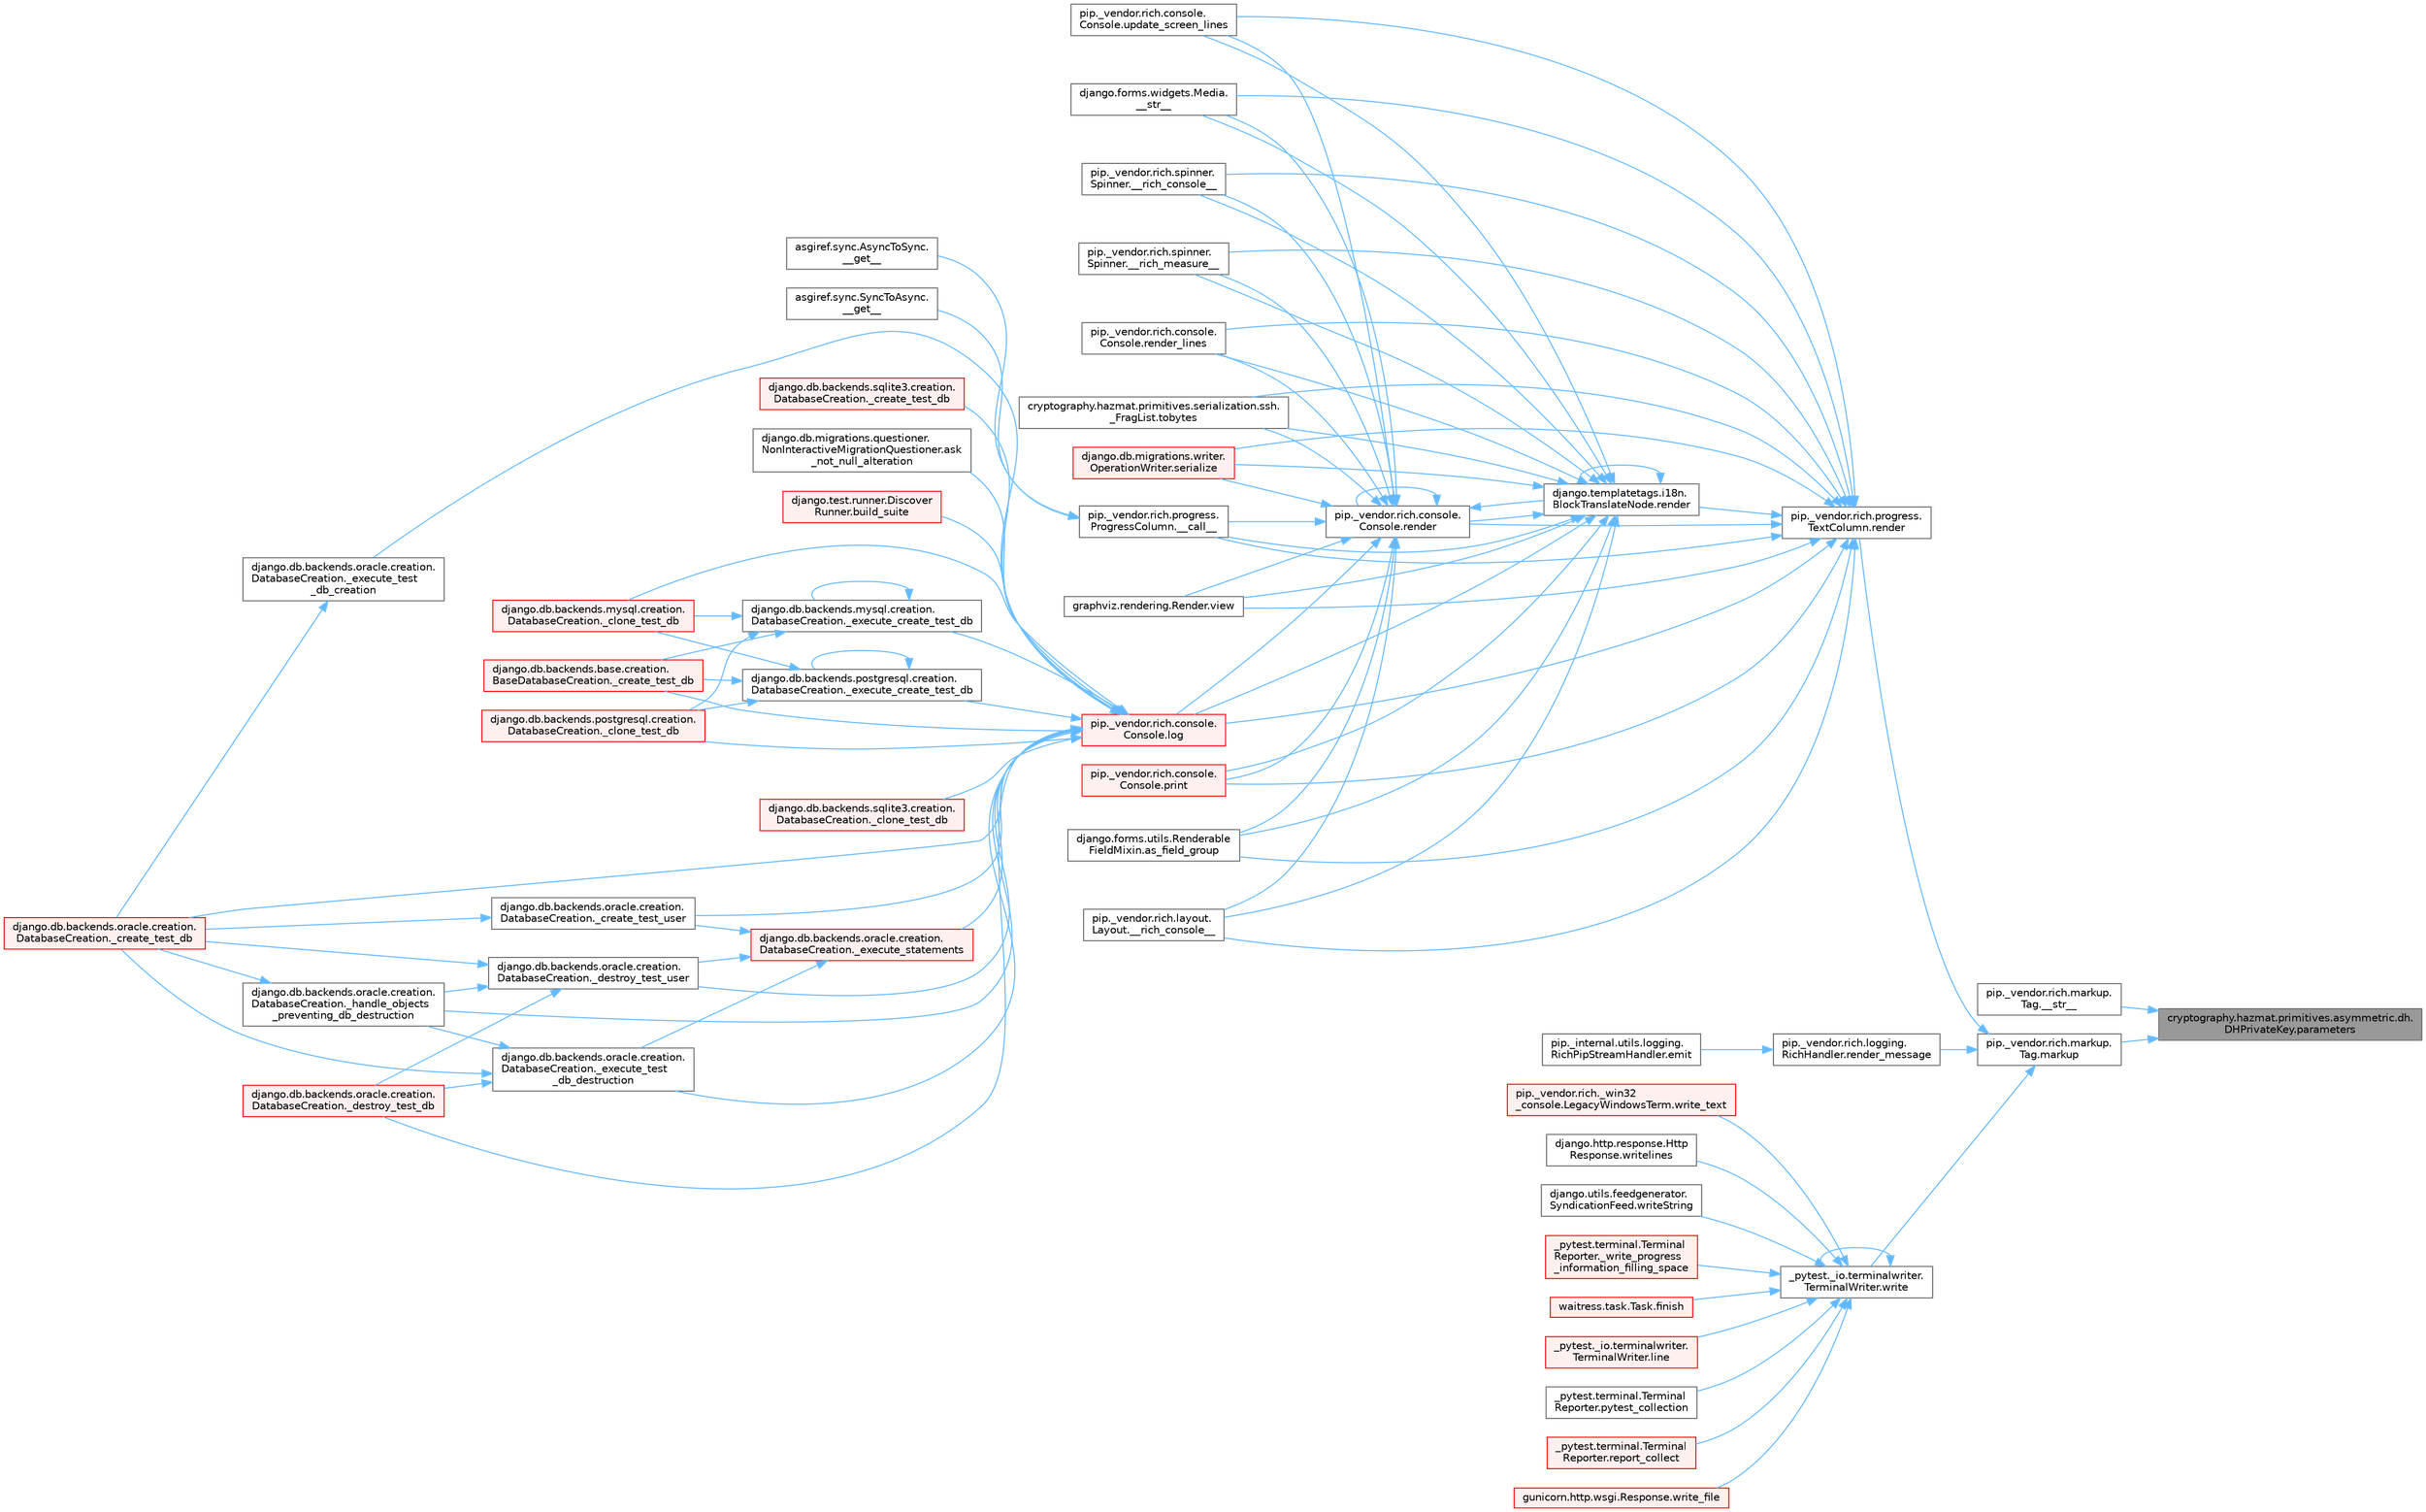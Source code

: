 digraph "cryptography.hazmat.primitives.asymmetric.dh.DHPrivateKey.parameters"
{
 // LATEX_PDF_SIZE
  bgcolor="transparent";
  edge [fontname=Helvetica,fontsize=10,labelfontname=Helvetica,labelfontsize=10];
  node [fontname=Helvetica,fontsize=10,shape=box,height=0.2,width=0.4];
  rankdir="RL";
  Node1 [id="Node000001",label="cryptography.hazmat.primitives.asymmetric.dh.\lDHPrivateKey.parameters",height=0.2,width=0.4,color="gray40", fillcolor="grey60", style="filled", fontcolor="black",tooltip=" "];
  Node1 -> Node2 [id="edge1_Node000001_Node000002",dir="back",color="steelblue1",style="solid",tooltip=" "];
  Node2 [id="Node000002",label="pip._vendor.rich.markup.\lTag.__str__",height=0.2,width=0.4,color="grey40", fillcolor="white", style="filled",URL="$classpip_1_1__vendor_1_1rich_1_1markup_1_1_tag.html#a4c97a7d577cbdd280448b58bec778bc9",tooltip=" "];
  Node1 -> Node3 [id="edge2_Node000001_Node000003",dir="back",color="steelblue1",style="solid",tooltip=" "];
  Node3 [id="Node000003",label="pip._vendor.rich.markup.\lTag.markup",height=0.2,width=0.4,color="grey40", fillcolor="white", style="filled",URL="$classpip_1_1__vendor_1_1rich_1_1markup_1_1_tag.html#a1722e347d06673b835e29af70bf349ac",tooltip=" "];
  Node3 -> Node4 [id="edge3_Node000003_Node000004",dir="back",color="steelblue1",style="solid",tooltip=" "];
  Node4 [id="Node000004",label="pip._vendor.rich.progress.\lTextColumn.render",height=0.2,width=0.4,color="grey40", fillcolor="white", style="filled",URL="$classpip_1_1__vendor_1_1rich_1_1progress_1_1_text_column.html#aa566414ed53b0899afd058be186dce96",tooltip=" "];
  Node4 -> Node5 [id="edge4_Node000004_Node000005",dir="back",color="steelblue1",style="solid",tooltip=" "];
  Node5 [id="Node000005",label="pip._vendor.rich.progress.\lProgressColumn.__call__",height=0.2,width=0.4,color="grey40", fillcolor="white", style="filled",URL="$classpip_1_1__vendor_1_1rich_1_1progress_1_1_progress_column.html#ae0c399be74222f949edb0fa5324cf6ea",tooltip=" "];
  Node5 -> Node6 [id="edge5_Node000005_Node000006",dir="back",color="steelblue1",style="solid",tooltip=" "];
  Node6 [id="Node000006",label="asgiref.sync.AsyncToSync.\l__get__",height=0.2,width=0.4,color="grey40", fillcolor="white", style="filled",URL="$classasgiref_1_1sync_1_1_async_to_sync.html#a23e9ef7a73da98dad9e3f4e65846969b",tooltip=" "];
  Node5 -> Node7 [id="edge6_Node000005_Node000007",dir="back",color="steelblue1",style="solid",tooltip=" "];
  Node7 [id="Node000007",label="asgiref.sync.SyncToAsync.\l__get__",height=0.2,width=0.4,color="grey40", fillcolor="white", style="filled",URL="$classasgiref_1_1sync_1_1_sync_to_async.html#aebdfbe3f01079a529fd2f39810597381",tooltip=" "];
  Node4 -> Node8 [id="edge7_Node000004_Node000008",dir="back",color="steelblue1",style="solid",tooltip=" "];
  Node8 [id="Node000008",label="pip._vendor.rich.layout.\lLayout.__rich_console__",height=0.2,width=0.4,color="grey40", fillcolor="white", style="filled",URL="$classpip_1_1__vendor_1_1rich_1_1layout_1_1_layout.html#ac39cb3d17d2b0324ee1b0dada41a3ebd",tooltip=" "];
  Node4 -> Node9 [id="edge8_Node000004_Node000009",dir="back",color="steelblue1",style="solid",tooltip=" "];
  Node9 [id="Node000009",label="pip._vendor.rich.spinner.\lSpinner.__rich_console__",height=0.2,width=0.4,color="grey40", fillcolor="white", style="filled",URL="$classpip_1_1__vendor_1_1rich_1_1spinner_1_1_spinner.html#a6883d8dced19ac48d4dfc74f776357fd",tooltip=" "];
  Node4 -> Node10 [id="edge9_Node000004_Node000010",dir="back",color="steelblue1",style="solid",tooltip=" "];
  Node10 [id="Node000010",label="pip._vendor.rich.spinner.\lSpinner.__rich_measure__",height=0.2,width=0.4,color="grey40", fillcolor="white", style="filled",URL="$classpip_1_1__vendor_1_1rich_1_1spinner_1_1_spinner.html#a89745682c823c44a31bae8e8d07869f5",tooltip=" "];
  Node4 -> Node11 [id="edge10_Node000004_Node000011",dir="back",color="steelblue1",style="solid",tooltip=" "];
  Node11 [id="Node000011",label="django.forms.widgets.Media.\l__str__",height=0.2,width=0.4,color="grey40", fillcolor="white", style="filled",URL="$classdjango_1_1forms_1_1widgets_1_1_media.html#ae1651710548a7d9f14f036d035012d21",tooltip=" "];
  Node4 -> Node12 [id="edge11_Node000004_Node000012",dir="back",color="steelblue1",style="solid",tooltip=" "];
  Node12 [id="Node000012",label="django.forms.utils.Renderable\lFieldMixin.as_field_group",height=0.2,width=0.4,color="grey40", fillcolor="white", style="filled",URL="$classdjango_1_1forms_1_1utils_1_1_renderable_field_mixin.html#a1e9a1b4f790ea694431554267fd5d74c",tooltip=" "];
  Node4 -> Node13 [id="edge12_Node000004_Node000013",dir="back",color="steelblue1",style="solid",tooltip=" "];
  Node13 [id="Node000013",label="pip._vendor.rich.console.\lConsole.log",height=0.2,width=0.4,color="red", fillcolor="#FFF0F0", style="filled",URL="$classpip_1_1__vendor_1_1rich_1_1console_1_1_console.html#af9c77e39f9413fc2b134c60cfa23b0f1",tooltip=" "];
  Node13 -> Node14 [id="edge13_Node000013_Node000014",dir="back",color="steelblue1",style="solid",tooltip=" "];
  Node14 [id="Node000014",label="django.db.backends.mysql.creation.\lDatabaseCreation._clone_test_db",height=0.2,width=0.4,color="red", fillcolor="#FFF0F0", style="filled",URL="$classdjango_1_1db_1_1backends_1_1mysql_1_1creation_1_1_database_creation.html#ab4d99b6a9b6a81141d0fba9440d91619",tooltip=" "];
  Node13 -> Node16 [id="edge14_Node000013_Node000016",dir="back",color="steelblue1",style="solid",tooltip=" "];
  Node16 [id="Node000016",label="django.db.backends.postgresql.creation.\lDatabaseCreation._clone_test_db",height=0.2,width=0.4,color="red", fillcolor="#FFF0F0", style="filled",URL="$classdjango_1_1db_1_1backends_1_1postgresql_1_1creation_1_1_database_creation.html#ab57e8a2ba94a8a4888fd435036b4c322",tooltip=" "];
  Node13 -> Node17 [id="edge15_Node000013_Node000017",dir="back",color="steelblue1",style="solid",tooltip=" "];
  Node17 [id="Node000017",label="django.db.backends.sqlite3.creation.\lDatabaseCreation._clone_test_db",height=0.2,width=0.4,color="red", fillcolor="#FFF0F0", style="filled",URL="$classdjango_1_1db_1_1backends_1_1sqlite3_1_1creation_1_1_database_creation.html#a43a28bd11187e2b0677fd0be7643387b",tooltip=" "];
  Node13 -> Node18 [id="edge16_Node000013_Node000018",dir="back",color="steelblue1",style="solid",tooltip=" "];
  Node18 [id="Node000018",label="django.db.backends.base.creation.\lBaseDatabaseCreation._create_test_db",height=0.2,width=0.4,color="red", fillcolor="#FFF0F0", style="filled",URL="$classdjango_1_1db_1_1backends_1_1base_1_1creation_1_1_base_database_creation.html#a3782aff49b95503af2f0e518a10dc22d",tooltip=" "];
  Node13 -> Node20 [id="edge17_Node000013_Node000020",dir="back",color="steelblue1",style="solid",tooltip=" "];
  Node20 [id="Node000020",label="django.db.backends.oracle.creation.\lDatabaseCreation._create_test_db",height=0.2,width=0.4,color="red", fillcolor="#FFF0F0", style="filled",URL="$classdjango_1_1db_1_1backends_1_1oracle_1_1creation_1_1_database_creation.html#aea03f2099a0f6691226755c6b60c133f",tooltip=" "];
  Node13 -> Node21 [id="edge18_Node000013_Node000021",dir="back",color="steelblue1",style="solid",tooltip=" "];
  Node21 [id="Node000021",label="django.db.backends.sqlite3.creation.\lDatabaseCreation._create_test_db",height=0.2,width=0.4,color="red", fillcolor="#FFF0F0", style="filled",URL="$classdjango_1_1db_1_1backends_1_1sqlite3_1_1creation_1_1_database_creation.html#a67d2c057a1e604f78b379e63cd6bff28",tooltip=" "];
  Node13 -> Node22 [id="edge19_Node000013_Node000022",dir="back",color="steelblue1",style="solid",tooltip=" "];
  Node22 [id="Node000022",label="django.db.backends.oracle.creation.\lDatabaseCreation._create_test_user",height=0.2,width=0.4,color="grey40", fillcolor="white", style="filled",URL="$classdjango_1_1db_1_1backends_1_1oracle_1_1creation_1_1_database_creation.html#a59ea754a7f0af2c6d24086c033e1a0dd",tooltip=" "];
  Node22 -> Node20 [id="edge20_Node000022_Node000020",dir="back",color="steelblue1",style="solid",tooltip=" "];
  Node13 -> Node23 [id="edge21_Node000013_Node000023",dir="back",color="steelblue1",style="solid",tooltip=" "];
  Node23 [id="Node000023",label="django.db.backends.oracle.creation.\lDatabaseCreation._destroy_test_db",height=0.2,width=0.4,color="red", fillcolor="#FFF0F0", style="filled",URL="$classdjango_1_1db_1_1backends_1_1oracle_1_1creation_1_1_database_creation.html#a08dd28500eb796fba820014d705845e1",tooltip=" "];
  Node13 -> Node25 [id="edge22_Node000013_Node000025",dir="back",color="steelblue1",style="solid",tooltip=" "];
  Node25 [id="Node000025",label="django.db.backends.oracle.creation.\lDatabaseCreation._destroy_test_user",height=0.2,width=0.4,color="grey40", fillcolor="white", style="filled",URL="$classdjango_1_1db_1_1backends_1_1oracle_1_1creation_1_1_database_creation.html#ac5b566d811b2dcccb9c6c125486ec8b9",tooltip=" "];
  Node25 -> Node20 [id="edge23_Node000025_Node000020",dir="back",color="steelblue1",style="solid",tooltip=" "];
  Node25 -> Node23 [id="edge24_Node000025_Node000023",dir="back",color="steelblue1",style="solid",tooltip=" "];
  Node25 -> Node26 [id="edge25_Node000025_Node000026",dir="back",color="steelblue1",style="solid",tooltip=" "];
  Node26 [id="Node000026",label="django.db.backends.oracle.creation.\lDatabaseCreation._handle_objects\l_preventing_db_destruction",height=0.2,width=0.4,color="grey40", fillcolor="white", style="filled",URL="$classdjango_1_1db_1_1backends_1_1oracle_1_1creation_1_1_database_creation.html#a1c37c804f0a89dbadda5bc9fd5b601af",tooltip=" "];
  Node26 -> Node20 [id="edge26_Node000026_Node000020",dir="back",color="steelblue1",style="solid",tooltip=" "];
  Node13 -> Node27 [id="edge27_Node000013_Node000027",dir="back",color="steelblue1",style="solid",tooltip=" "];
  Node27 [id="Node000027",label="django.db.backends.mysql.creation.\lDatabaseCreation._execute_create_test_db",height=0.2,width=0.4,color="grey40", fillcolor="white", style="filled",URL="$classdjango_1_1db_1_1backends_1_1mysql_1_1creation_1_1_database_creation.html#ab42ab74c9087be175aad845aec9d4160",tooltip=" "];
  Node27 -> Node14 [id="edge28_Node000027_Node000014",dir="back",color="steelblue1",style="solid",tooltip=" "];
  Node27 -> Node16 [id="edge29_Node000027_Node000016",dir="back",color="steelblue1",style="solid",tooltip=" "];
  Node27 -> Node18 [id="edge30_Node000027_Node000018",dir="back",color="steelblue1",style="solid",tooltip=" "];
  Node27 -> Node27 [id="edge31_Node000027_Node000027",dir="back",color="steelblue1",style="solid",tooltip=" "];
  Node13 -> Node28 [id="edge32_Node000013_Node000028",dir="back",color="steelblue1",style="solid",tooltip=" "];
  Node28 [id="Node000028",label="django.db.backends.postgresql.creation.\lDatabaseCreation._execute_create_test_db",height=0.2,width=0.4,color="grey40", fillcolor="white", style="filled",URL="$classdjango_1_1db_1_1backends_1_1postgresql_1_1creation_1_1_database_creation.html#a8c9e9502a3370ff7f46e7982b1ace1ec",tooltip=" "];
  Node28 -> Node14 [id="edge33_Node000028_Node000014",dir="back",color="steelblue1",style="solid",tooltip=" "];
  Node28 -> Node16 [id="edge34_Node000028_Node000016",dir="back",color="steelblue1",style="solid",tooltip=" "];
  Node28 -> Node18 [id="edge35_Node000028_Node000018",dir="back",color="steelblue1",style="solid",tooltip=" "];
  Node28 -> Node28 [id="edge36_Node000028_Node000028",dir="back",color="steelblue1",style="solid",tooltip=" "];
  Node13 -> Node29 [id="edge37_Node000013_Node000029",dir="back",color="steelblue1",style="solid",tooltip=" "];
  Node29 [id="Node000029",label="django.db.backends.oracle.creation.\lDatabaseCreation._execute_statements",height=0.2,width=0.4,color="red", fillcolor="#FFF0F0", style="filled",URL="$classdjango_1_1db_1_1backends_1_1oracle_1_1creation_1_1_database_creation.html#a40f0a887cb7b18753bb057b12ede6de5",tooltip=" "];
  Node29 -> Node22 [id="edge38_Node000029_Node000022",dir="back",color="steelblue1",style="solid",tooltip=" "];
  Node29 -> Node25 [id="edge39_Node000029_Node000025",dir="back",color="steelblue1",style="solid",tooltip=" "];
  Node29 -> Node32 [id="edge40_Node000029_Node000032",dir="back",color="steelblue1",style="solid",tooltip=" "];
  Node32 [id="Node000032",label="django.db.backends.oracle.creation.\lDatabaseCreation._execute_test\l_db_destruction",height=0.2,width=0.4,color="grey40", fillcolor="white", style="filled",URL="$classdjango_1_1db_1_1backends_1_1oracle_1_1creation_1_1_database_creation.html#a122c68cb1495e4c1a5c9c6a8f61ea46f",tooltip=" "];
  Node32 -> Node20 [id="edge41_Node000032_Node000020",dir="back",color="steelblue1",style="solid",tooltip=" "];
  Node32 -> Node23 [id="edge42_Node000032_Node000023",dir="back",color="steelblue1",style="solid",tooltip=" "];
  Node32 -> Node26 [id="edge43_Node000032_Node000026",dir="back",color="steelblue1",style="solid",tooltip=" "];
  Node13 -> Node31 [id="edge44_Node000013_Node000031",dir="back",color="steelblue1",style="solid",tooltip=" "];
  Node31 [id="Node000031",label="django.db.backends.oracle.creation.\lDatabaseCreation._execute_test\l_db_creation",height=0.2,width=0.4,color="grey40", fillcolor="white", style="filled",URL="$classdjango_1_1db_1_1backends_1_1oracle_1_1creation_1_1_database_creation.html#a66d037f8286d396a98cf6ad2a5b9f25f",tooltip=" "];
  Node31 -> Node20 [id="edge45_Node000031_Node000020",dir="back",color="steelblue1",style="solid",tooltip=" "];
  Node13 -> Node32 [id="edge46_Node000013_Node000032",dir="back",color="steelblue1",style="solid",tooltip=" "];
  Node13 -> Node26 [id="edge47_Node000013_Node000026",dir="back",color="steelblue1",style="solid",tooltip=" "];
  Node13 -> Node33 [id="edge48_Node000013_Node000033",dir="back",color="steelblue1",style="solid",tooltip=" "];
  Node33 [id="Node000033",label="django.db.migrations.questioner.\lNonInteractiveMigrationQuestioner.ask\l_not_null_alteration",height=0.2,width=0.4,color="grey40", fillcolor="white", style="filled",URL="$classdjango_1_1db_1_1migrations_1_1questioner_1_1_non_interactive_migration_questioner.html#a8e2e9dcddaff9a58581a3bdfbc87136f",tooltip=" "];
  Node13 -> Node34 [id="edge49_Node000013_Node000034",dir="back",color="steelblue1",style="solid",tooltip=" "];
  Node34 [id="Node000034",label="django.test.runner.Discover\lRunner.build_suite",height=0.2,width=0.4,color="red", fillcolor="#FFF0F0", style="filled",URL="$classdjango_1_1test_1_1runner_1_1_discover_runner.html#a59c1b9e138786179fdbfce3ab15bf2c8",tooltip=" "];
  Node4 -> Node434 [id="edge50_Node000004_Node000434",dir="back",color="steelblue1",style="solid",tooltip=" "];
  Node434 [id="Node000434",label="pip._vendor.rich.console.\lConsole.print",height=0.2,width=0.4,color="red", fillcolor="#FFF0F0", style="filled",URL="$classpip_1_1__vendor_1_1rich_1_1console_1_1_console.html#af954370cdbb49236b597f2c11064549d",tooltip=" "];
  Node4 -> Node516 [id="edge51_Node000004_Node000516",dir="back",color="steelblue1",style="solid",tooltip=" "];
  Node516 [id="Node000516",label="django.templatetags.i18n.\lBlockTranslateNode.render",height=0.2,width=0.4,color="grey40", fillcolor="white", style="filled",URL="$classdjango_1_1templatetags_1_1i18n_1_1_block_translate_node.html#aaf05bebfd02c1c4b676387ada0357832",tooltip=" "];
  Node516 -> Node5 [id="edge52_Node000516_Node000005",dir="back",color="steelblue1",style="solid",tooltip=" "];
  Node516 -> Node8 [id="edge53_Node000516_Node000008",dir="back",color="steelblue1",style="solid",tooltip=" "];
  Node516 -> Node9 [id="edge54_Node000516_Node000009",dir="back",color="steelblue1",style="solid",tooltip=" "];
  Node516 -> Node10 [id="edge55_Node000516_Node000010",dir="back",color="steelblue1",style="solid",tooltip=" "];
  Node516 -> Node11 [id="edge56_Node000516_Node000011",dir="back",color="steelblue1",style="solid",tooltip=" "];
  Node516 -> Node12 [id="edge57_Node000516_Node000012",dir="back",color="steelblue1",style="solid",tooltip=" "];
  Node516 -> Node13 [id="edge58_Node000516_Node000013",dir="back",color="steelblue1",style="solid",tooltip=" "];
  Node516 -> Node434 [id="edge59_Node000516_Node000434",dir="back",color="steelblue1",style="solid",tooltip=" "];
  Node516 -> Node516 [id="edge60_Node000516_Node000516",dir="back",color="steelblue1",style="solid",tooltip=" "];
  Node516 -> Node517 [id="edge61_Node000516_Node000517",dir="back",color="steelblue1",style="solid",tooltip=" "];
  Node517 [id="Node000517",label="pip._vendor.rich.console.\lConsole.render",height=0.2,width=0.4,color="grey40", fillcolor="white", style="filled",URL="$classpip_1_1__vendor_1_1rich_1_1console_1_1_console.html#a9551b8254c573105adde80622393a938",tooltip=" "];
  Node517 -> Node5 [id="edge62_Node000517_Node000005",dir="back",color="steelblue1",style="solid",tooltip=" "];
  Node517 -> Node8 [id="edge63_Node000517_Node000008",dir="back",color="steelblue1",style="solid",tooltip=" "];
  Node517 -> Node9 [id="edge64_Node000517_Node000009",dir="back",color="steelblue1",style="solid",tooltip=" "];
  Node517 -> Node10 [id="edge65_Node000517_Node000010",dir="back",color="steelblue1",style="solid",tooltip=" "];
  Node517 -> Node11 [id="edge66_Node000517_Node000011",dir="back",color="steelblue1",style="solid",tooltip=" "];
  Node517 -> Node12 [id="edge67_Node000517_Node000012",dir="back",color="steelblue1",style="solid",tooltip=" "];
  Node517 -> Node13 [id="edge68_Node000517_Node000013",dir="back",color="steelblue1",style="solid",tooltip=" "];
  Node517 -> Node434 [id="edge69_Node000517_Node000434",dir="back",color="steelblue1",style="solid",tooltip=" "];
  Node517 -> Node516 [id="edge70_Node000517_Node000516",dir="back",color="steelblue1",style="solid",tooltip=" "];
  Node517 -> Node517 [id="edge71_Node000517_Node000517",dir="back",color="steelblue1",style="solid",tooltip=" "];
  Node517 -> Node518 [id="edge72_Node000517_Node000518",dir="back",color="steelblue1",style="solid",tooltip=" "];
  Node518 [id="Node000518",label="pip._vendor.rich.console.\lConsole.render_lines",height=0.2,width=0.4,color="grey40", fillcolor="white", style="filled",URL="$classpip_1_1__vendor_1_1rich_1_1console_1_1_console.html#a5818808a49db20c5bee6986425f96f14",tooltip=" "];
  Node517 -> Node519 [id="edge73_Node000517_Node000519",dir="back",color="steelblue1",style="solid",tooltip=" "];
  Node519 [id="Node000519",label="django.db.migrations.writer.\lOperationWriter.serialize",height=0.2,width=0.4,color="red", fillcolor="#FFF0F0", style="filled",URL="$classdjango_1_1db_1_1migrations_1_1writer_1_1_operation_writer.html#a866e8d13e1c54a35d74e9a6b0383b2f8",tooltip=" "];
  Node517 -> Node591 [id="edge74_Node000517_Node000591",dir="back",color="steelblue1",style="solid",tooltip=" "];
  Node591 [id="Node000591",label="cryptography.hazmat.primitives.serialization.ssh.\l_FragList.tobytes",height=0.2,width=0.4,color="grey40", fillcolor="white", style="filled",URL="$classcryptography_1_1hazmat_1_1primitives_1_1serialization_1_1ssh_1_1___frag_list.html#a195dd4e7c741624829a13af53fa3de38",tooltip=" "];
  Node517 -> Node592 [id="edge75_Node000517_Node000592",dir="back",color="steelblue1",style="solid",tooltip=" "];
  Node592 [id="Node000592",label="pip._vendor.rich.console.\lConsole.update_screen_lines",height=0.2,width=0.4,color="grey40", fillcolor="white", style="filled",URL="$classpip_1_1__vendor_1_1rich_1_1console_1_1_console.html#a21cfe5af86ec7533f23d45fe2969817e",tooltip=" "];
  Node517 -> Node593 [id="edge76_Node000517_Node000593",dir="back",color="steelblue1",style="solid",tooltip=" "];
  Node593 [id="Node000593",label="graphviz.rendering.Render.view",height=0.2,width=0.4,color="grey40", fillcolor="white", style="filled",URL="$classgraphviz_1_1rendering_1_1_render.html#a53169c422996b9a7e92b5580c13914e2",tooltip=" "];
  Node516 -> Node518 [id="edge77_Node000516_Node000518",dir="back",color="steelblue1",style="solid",tooltip=" "];
  Node516 -> Node519 [id="edge78_Node000516_Node000519",dir="back",color="steelblue1",style="solid",tooltip=" "];
  Node516 -> Node591 [id="edge79_Node000516_Node000591",dir="back",color="steelblue1",style="solid",tooltip=" "];
  Node516 -> Node592 [id="edge80_Node000516_Node000592",dir="back",color="steelblue1",style="solid",tooltip=" "];
  Node516 -> Node593 [id="edge81_Node000516_Node000593",dir="back",color="steelblue1",style="solid",tooltip=" "];
  Node4 -> Node517 [id="edge82_Node000004_Node000517",dir="back",color="steelblue1",style="solid",tooltip=" "];
  Node4 -> Node518 [id="edge83_Node000004_Node000518",dir="back",color="steelblue1",style="solid",tooltip=" "];
  Node4 -> Node519 [id="edge84_Node000004_Node000519",dir="back",color="steelblue1",style="solid",tooltip=" "];
  Node4 -> Node591 [id="edge85_Node000004_Node000591",dir="back",color="steelblue1",style="solid",tooltip=" "];
  Node4 -> Node592 [id="edge86_Node000004_Node000592",dir="back",color="steelblue1",style="solid",tooltip=" "];
  Node4 -> Node593 [id="edge87_Node000004_Node000593",dir="back",color="steelblue1",style="solid",tooltip=" "];
  Node3 -> Node3181 [id="edge88_Node000003_Node003181",dir="back",color="steelblue1",style="solid",tooltip=" "];
  Node3181 [id="Node003181",label="pip._vendor.rich.logging.\lRichHandler.render_message",height=0.2,width=0.4,color="grey40", fillcolor="white", style="filled",URL="$classpip_1_1__vendor_1_1rich_1_1logging_1_1_rich_handler.html#a9107db7a8c42f02d46e5b88f309d38c6",tooltip=" "];
  Node3181 -> Node563 [id="edge89_Node003181_Node000563",dir="back",color="steelblue1",style="solid",tooltip=" "];
  Node563 [id="Node000563",label="pip._internal.utils.logging.\lRichPipStreamHandler.emit",height=0.2,width=0.4,color="grey40", fillcolor="white", style="filled",URL="$classpip_1_1__internal_1_1utils_1_1logging_1_1_rich_pip_stream_handler.html#ad9f05ef5ca9f8e35a17f0786341ede5e",tooltip=" "];
  Node3 -> Node141 [id="edge90_Node000003_Node000141",dir="back",color="steelblue1",style="solid",tooltip=" "];
  Node141 [id="Node000141",label="_pytest._io.terminalwriter.\lTerminalWriter.write",height=0.2,width=0.4,color="grey40", fillcolor="white", style="filled",URL="$class__pytest_1_1__io_1_1terminalwriter_1_1_terminal_writer.html#ab011b237aec5bafbe3761ee6eceaa5b1",tooltip=" "];
  Node141 -> Node142 [id="edge91_Node000141_Node000142",dir="back",color="steelblue1",style="solid",tooltip=" "];
  Node142 [id="Node000142",label="_pytest.terminal.Terminal\lReporter._write_progress\l_information_filling_space",height=0.2,width=0.4,color="red", fillcolor="#FFF0F0", style="filled",URL="$class__pytest_1_1terminal_1_1_terminal_reporter.html#a915f19bb955611b65c211c611c4568b1",tooltip=" "];
  Node141 -> Node145 [id="edge92_Node000141_Node000145",dir="back",color="steelblue1",style="solid",tooltip=" "];
  Node145 [id="Node000145",label="waitress.task.Task.finish",height=0.2,width=0.4,color="red", fillcolor="#FFF0F0", style="filled",URL="$classwaitress_1_1task_1_1_task.html#a1e94739ac27e14a159d0e17c6d3e54b2",tooltip=" "];
  Node141 -> Node214 [id="edge93_Node000141_Node000214",dir="back",color="steelblue1",style="solid",tooltip=" "];
  Node214 [id="Node000214",label="_pytest._io.terminalwriter.\lTerminalWriter.line",height=0.2,width=0.4,color="red", fillcolor="#FFF0F0", style="filled",URL="$class__pytest_1_1__io_1_1terminalwriter_1_1_terminal_writer.html#a70c206b6c71b946771673c95d93d5d5a",tooltip=" "];
  Node141 -> Node707 [id="edge94_Node000141_Node000707",dir="back",color="steelblue1",style="solid",tooltip=" "];
  Node707 [id="Node000707",label="_pytest.terminal.Terminal\lReporter.pytest_collection",height=0.2,width=0.4,color="grey40", fillcolor="white", style="filled",URL="$class__pytest_1_1terminal_1_1_terminal_reporter.html#a1c7fd0ed91d4a12bb30c452d893e467f",tooltip=" "];
  Node141 -> Node708 [id="edge95_Node000141_Node000708",dir="back",color="steelblue1",style="solid",tooltip=" "];
  Node708 [id="Node000708",label="_pytest.terminal.Terminal\lReporter.report_collect",height=0.2,width=0.4,color="red", fillcolor="#FFF0F0", style="filled",URL="$class__pytest_1_1terminal_1_1_terminal_reporter.html#a8aaee1238de041e936a2d65c80d5458b",tooltip=" "];
  Node141 -> Node141 [id="edge96_Node000141_Node000141",dir="back",color="steelblue1",style="solid",tooltip=" "];
  Node141 -> Node711 [id="edge97_Node000141_Node000711",dir="back",color="steelblue1",style="solid",tooltip=" "];
  Node711 [id="Node000711",label="gunicorn.http.wsgi.Response.write_file",height=0.2,width=0.4,color="red", fillcolor="#FFF0F0", style="filled",URL="$classgunicorn_1_1http_1_1wsgi_1_1_response.html#a469fe7554d4ffcd4dd1497f24d216329",tooltip=" "];
  Node141 -> Node713 [id="edge98_Node000141_Node000713",dir="back",color="steelblue1",style="solid",tooltip=" "];
  Node713 [id="Node000713",label="pip._vendor.rich._win32\l_console.LegacyWindowsTerm.write_text",height=0.2,width=0.4,color="red", fillcolor="#FFF0F0", style="filled",URL="$classpip_1_1__vendor_1_1rich_1_1__win32__console_1_1_legacy_windows_term.html#a285165149598e15cac2caf4d03385612",tooltip=" "];
  Node141 -> Node715 [id="edge99_Node000141_Node000715",dir="back",color="steelblue1",style="solid",tooltip=" "];
  Node715 [id="Node000715",label="django.http.response.Http\lResponse.writelines",height=0.2,width=0.4,color="grey40", fillcolor="white", style="filled",URL="$classdjango_1_1http_1_1response_1_1_http_response.html#aceaa0c2997dfd21c34c44056e7292914",tooltip=" "];
  Node141 -> Node716 [id="edge100_Node000141_Node000716",dir="back",color="steelblue1",style="solid",tooltip=" "];
  Node716 [id="Node000716",label="django.utils.feedgenerator.\lSyndicationFeed.writeString",height=0.2,width=0.4,color="grey40", fillcolor="white", style="filled",URL="$classdjango_1_1utils_1_1feedgenerator_1_1_syndication_feed.html#a78aa2a245467085cb79cdca0dc35f677",tooltip=" "];
}
